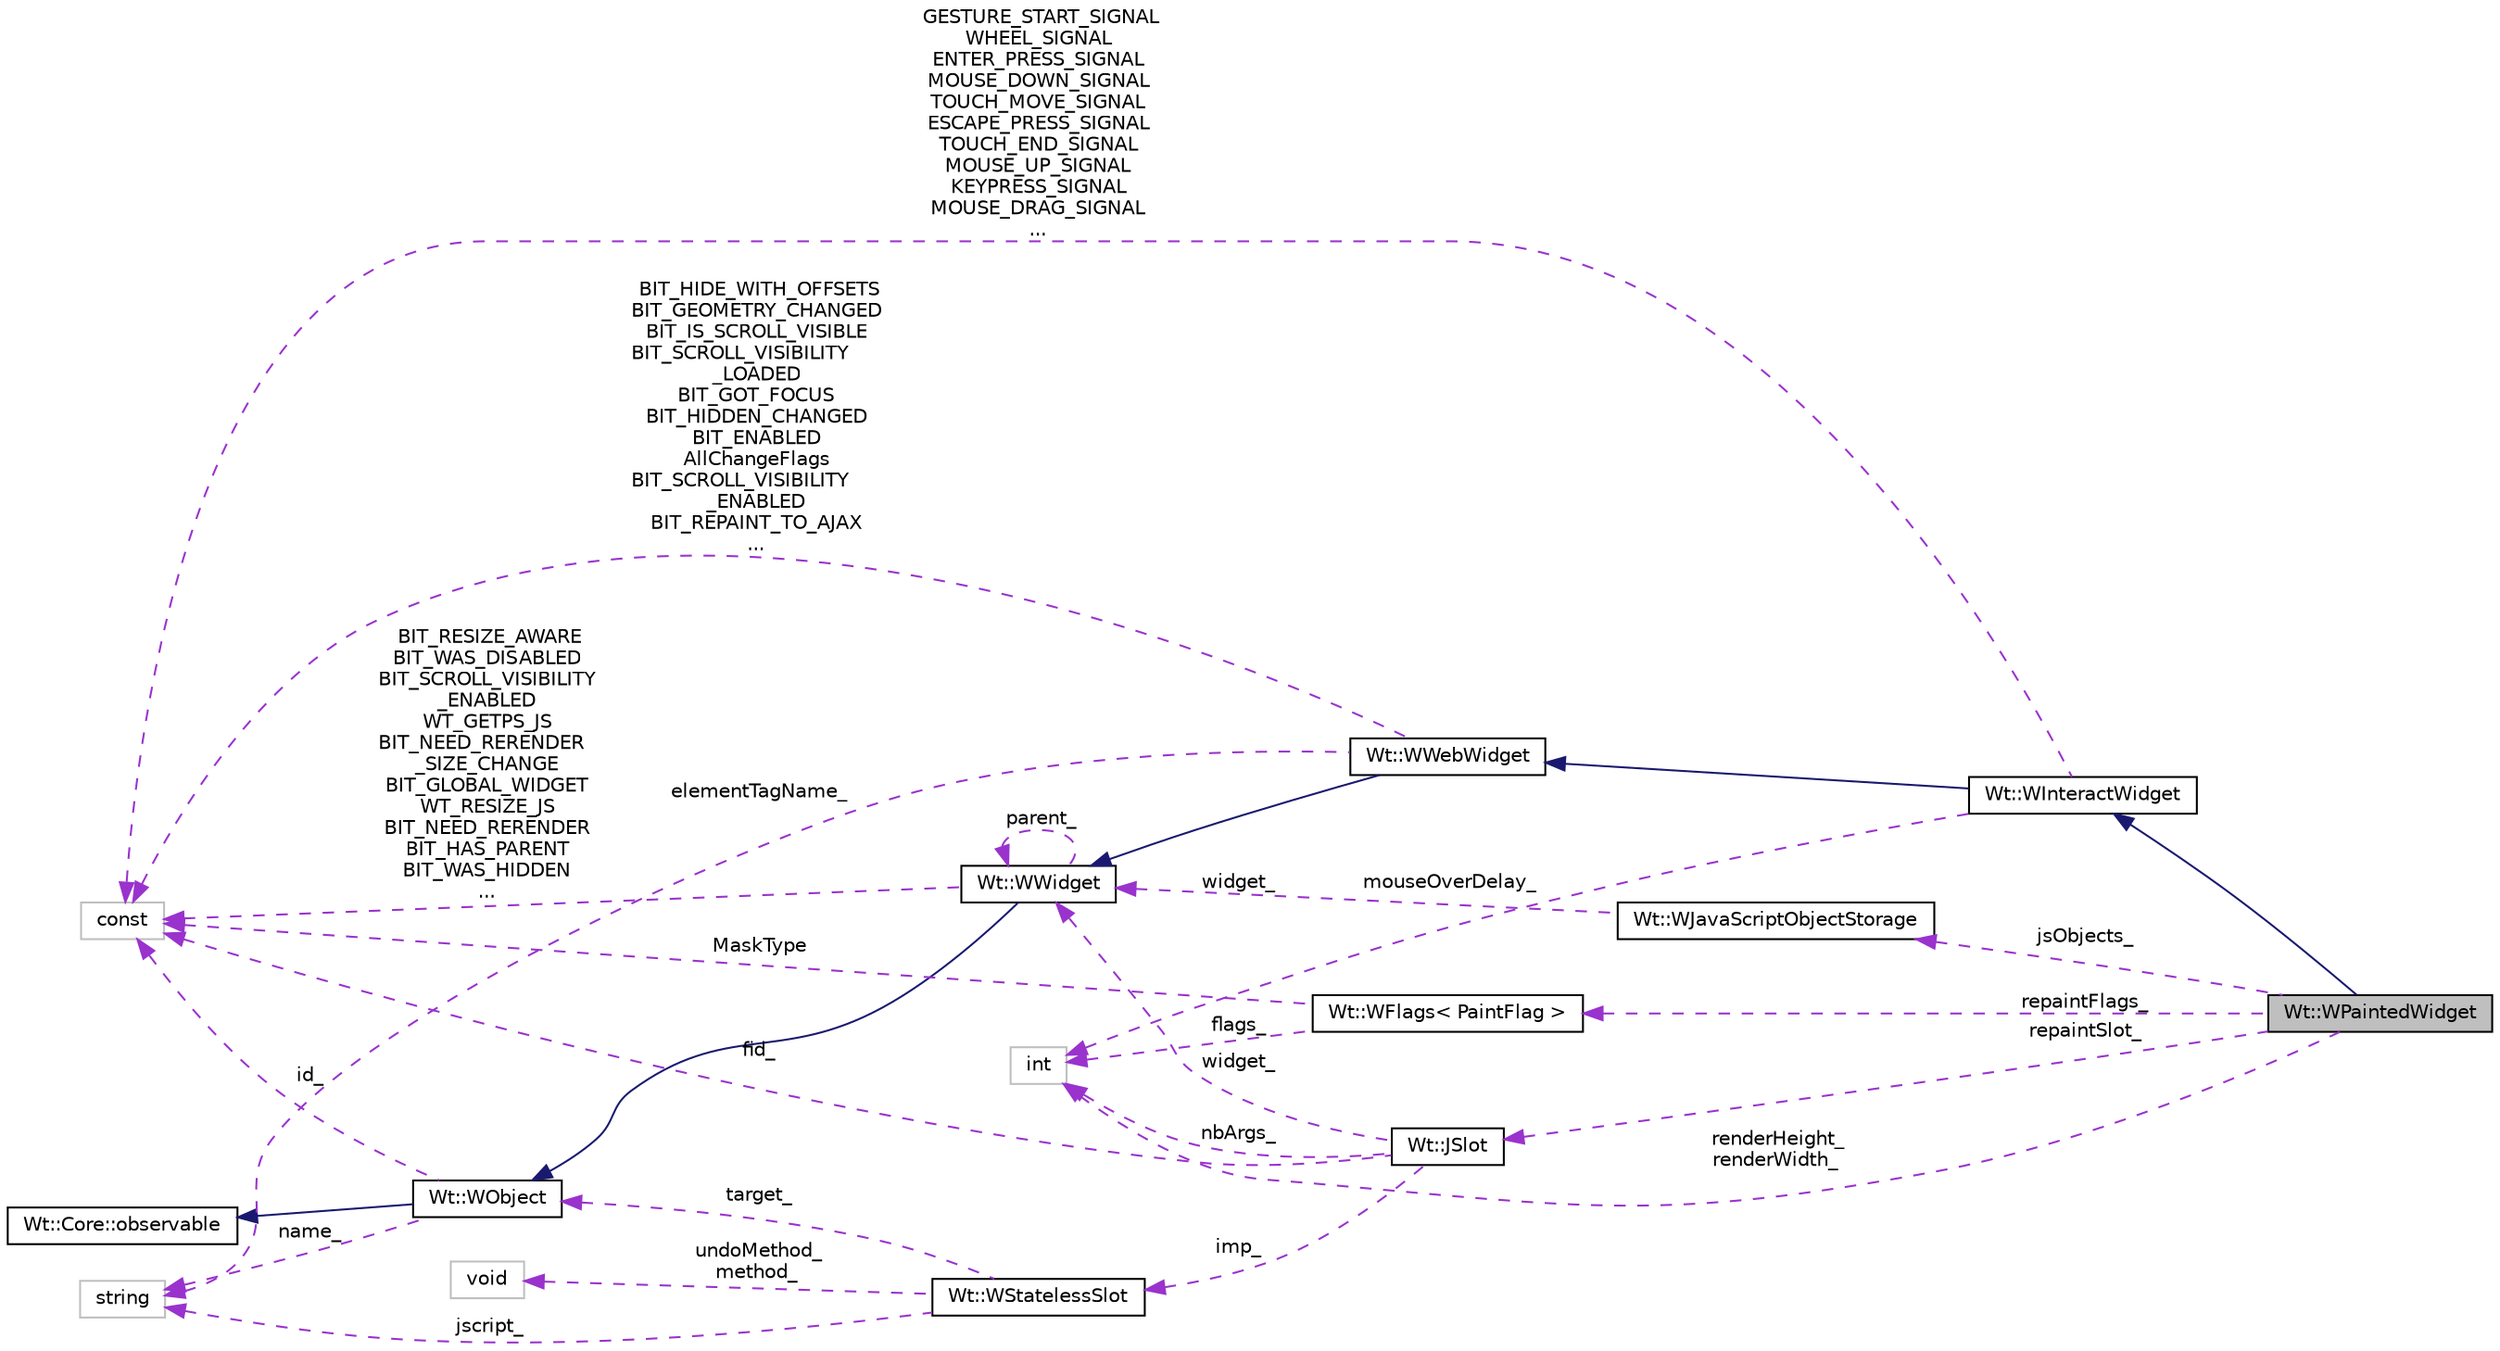 digraph "Wt::WPaintedWidget"
{
 // LATEX_PDF_SIZE
  edge [fontname="Helvetica",fontsize="10",labelfontname="Helvetica",labelfontsize="10"];
  node [fontname="Helvetica",fontsize="10",shape=record];
  rankdir="LR";
  Node1 [label="Wt::WPaintedWidget",height=0.2,width=0.4,color="black", fillcolor="grey75", style="filled", fontcolor="black",tooltip="A widget that is painted using vector graphics."];
  Node2 -> Node1 [dir="back",color="midnightblue",fontsize="10",style="solid",fontname="Helvetica"];
  Node2 [label="Wt::WInteractWidget",height=0.2,width=0.4,color="black", fillcolor="white", style="filled",URL="$classWt_1_1WInteractWidget.html",tooltip="An abstract widget that can receive user-interface interaction."];
  Node3 -> Node2 [dir="back",color="midnightblue",fontsize="10",style="solid",fontname="Helvetica"];
  Node3 [label="Wt::WWebWidget",height=0.2,width=0.4,color="black", fillcolor="white", style="filled",URL="$classWt_1_1WWebWidget.html",tooltip="A base class for widgets with an HTML counterpart."];
  Node4 -> Node3 [dir="back",color="midnightblue",fontsize="10",style="solid",fontname="Helvetica"];
  Node4 [label="Wt::WWidget",height=0.2,width=0.4,color="black", fillcolor="white", style="filled",URL="$classWt_1_1WWidget.html",tooltip="The abstract base class for a user-interface component."];
  Node5 -> Node4 [dir="back",color="midnightblue",fontsize="10",style="solid",fontname="Helvetica"];
  Node5 [label="Wt::WObject",height=0.2,width=0.4,color="black", fillcolor="white", style="filled",URL="$classWt_1_1WObject.html",tooltip="A base class for objects that participate in the signal/slot system."];
  Node6 -> Node5 [dir="back",color="midnightblue",fontsize="10",style="solid",fontname="Helvetica"];
  Node6 [label="Wt::Core::observable",height=0.2,width=0.4,color="black", fillcolor="white", style="filled",URL="$classWt_1_1Core_1_1observable.html",tooltip="A base class for objects whose life-time can be tracked."];
  Node7 -> Node5 [dir="back",color="darkorchid3",fontsize="10",style="dashed",label=" name_" ,fontname="Helvetica"];
  Node7 [label="string",height=0.2,width=0.4,color="grey75", fillcolor="white", style="filled",tooltip=" "];
  Node8 -> Node5 [dir="back",color="darkorchid3",fontsize="10",style="dashed",label=" id_" ,fontname="Helvetica"];
  Node8 [label="const",height=0.2,width=0.4,color="grey75", fillcolor="white", style="filled",tooltip=" "];
  Node4 -> Node4 [dir="back",color="darkorchid3",fontsize="10",style="dashed",label=" parent_" ,fontname="Helvetica"];
  Node8 -> Node4 [dir="back",color="darkorchid3",fontsize="10",style="dashed",label=" BIT_RESIZE_AWARE\nBIT_WAS_DISABLED\nBIT_SCROLL_VISIBILITY\l_ENABLED\nWT_GETPS_JS\nBIT_NEED_RERENDER\l_SIZE_CHANGE\nBIT_GLOBAL_WIDGET\nWT_RESIZE_JS\nBIT_NEED_RERENDER\nBIT_HAS_PARENT\nBIT_WAS_HIDDEN\n..." ,fontname="Helvetica"];
  Node7 -> Node3 [dir="back",color="darkorchid3",fontsize="10",style="dashed",label=" elementTagName_" ,fontname="Helvetica"];
  Node8 -> Node3 [dir="back",color="darkorchid3",fontsize="10",style="dashed",label=" BIT_HIDE_WITH_OFFSETS\nBIT_GEOMETRY_CHANGED\nBIT_IS_SCROLL_VISIBLE\nBIT_SCROLL_VISIBILITY\l_LOADED\nBIT_GOT_FOCUS\nBIT_HIDDEN_CHANGED\nBIT_ENABLED\nAllChangeFlags\nBIT_SCROLL_VISIBILITY\l_ENABLED\nBIT_REPAINT_TO_AJAX\n..." ,fontname="Helvetica"];
  Node9 -> Node2 [dir="back",color="darkorchid3",fontsize="10",style="dashed",label=" mouseOverDelay_" ,fontname="Helvetica"];
  Node9 [label="int",height=0.2,width=0.4,color="grey75", fillcolor="white", style="filled",tooltip=" "];
  Node8 -> Node2 [dir="back",color="darkorchid3",fontsize="10",style="dashed",label=" GESTURE_START_SIGNAL\nWHEEL_SIGNAL\nENTER_PRESS_SIGNAL\nMOUSE_DOWN_SIGNAL\nTOUCH_MOVE_SIGNAL\nESCAPE_PRESS_SIGNAL\nTOUCH_END_SIGNAL\nMOUSE_UP_SIGNAL\nKEYPRESS_SIGNAL\nMOUSE_DRAG_SIGNAL\n..." ,fontname="Helvetica"];
  Node10 -> Node1 [dir="back",color="darkorchid3",fontsize="10",style="dashed",label=" repaintSlot_" ,fontname="Helvetica"];
  Node10 [label="Wt::JSlot",height=0.2,width=0.4,color="black", fillcolor="white", style="filled",URL="$classWt_1_1JSlot.html",tooltip="A slot that is only implemented in client side JavaScript code."];
  Node11 -> Node10 [dir="back",color="darkorchid3",fontsize="10",style="dashed",label=" imp_" ,fontname="Helvetica"];
  Node11 [label="Wt::WStatelessSlot",height=0.2,width=0.4,color="black", fillcolor="white", style="filled",URL="$classWt_1_1WStatelessSlot.html",tooltip=" "];
  Node5 -> Node11 [dir="back",color="darkorchid3",fontsize="10",style="dashed",label=" target_" ,fontname="Helvetica"];
  Node12 -> Node11 [dir="back",color="darkorchid3",fontsize="10",style="dashed",label=" undoMethod_\nmethod_" ,fontname="Helvetica"];
  Node12 [label="void",height=0.2,width=0.4,color="grey75", fillcolor="white", style="filled",tooltip=" "];
  Node7 -> Node11 [dir="back",color="darkorchid3",fontsize="10",style="dashed",label=" jscript_" ,fontname="Helvetica"];
  Node9 -> Node10 [dir="back",color="darkorchid3",fontsize="10",style="dashed",label=" nbArgs_" ,fontname="Helvetica"];
  Node4 -> Node10 [dir="back",color="darkorchid3",fontsize="10",style="dashed",label=" widget_" ,fontname="Helvetica"];
  Node8 -> Node10 [dir="back",color="darkorchid3",fontsize="10",style="dashed",label=" fid_" ,fontname="Helvetica"];
  Node9 -> Node1 [dir="back",color="darkorchid3",fontsize="10",style="dashed",label=" renderHeight_\nrenderWidth_" ,fontname="Helvetica"];
  Node13 -> Node1 [dir="back",color="darkorchid3",fontsize="10",style="dashed",label=" repaintFlags_" ,fontname="Helvetica"];
  Node13 [label="Wt::WFlags\< PaintFlag \>",height=0.2,width=0.4,color="black", fillcolor="white", style="filled",URL="$classWt_1_1WFlags.html",tooltip=" "];
  Node9 -> Node13 [dir="back",color="darkorchid3",fontsize="10",style="dashed",label=" flags_" ,fontname="Helvetica"];
  Node8 -> Node13 [dir="back",color="darkorchid3",fontsize="10",style="dashed",label=" MaskType" ,fontname="Helvetica"];
  Node14 -> Node1 [dir="back",color="darkorchid3",fontsize="10",style="dashed",label=" jsObjects_" ,fontname="Helvetica"];
  Node14 [label="Wt::WJavaScriptObjectStorage",height=0.2,width=0.4,color="black", fillcolor="white", style="filled",URL="$classWt_1_1WJavaScriptObjectStorage.html",tooltip=" "];
  Node4 -> Node14 [dir="back",color="darkorchid3",fontsize="10",style="dashed",label=" widget_" ,fontname="Helvetica"];
}
